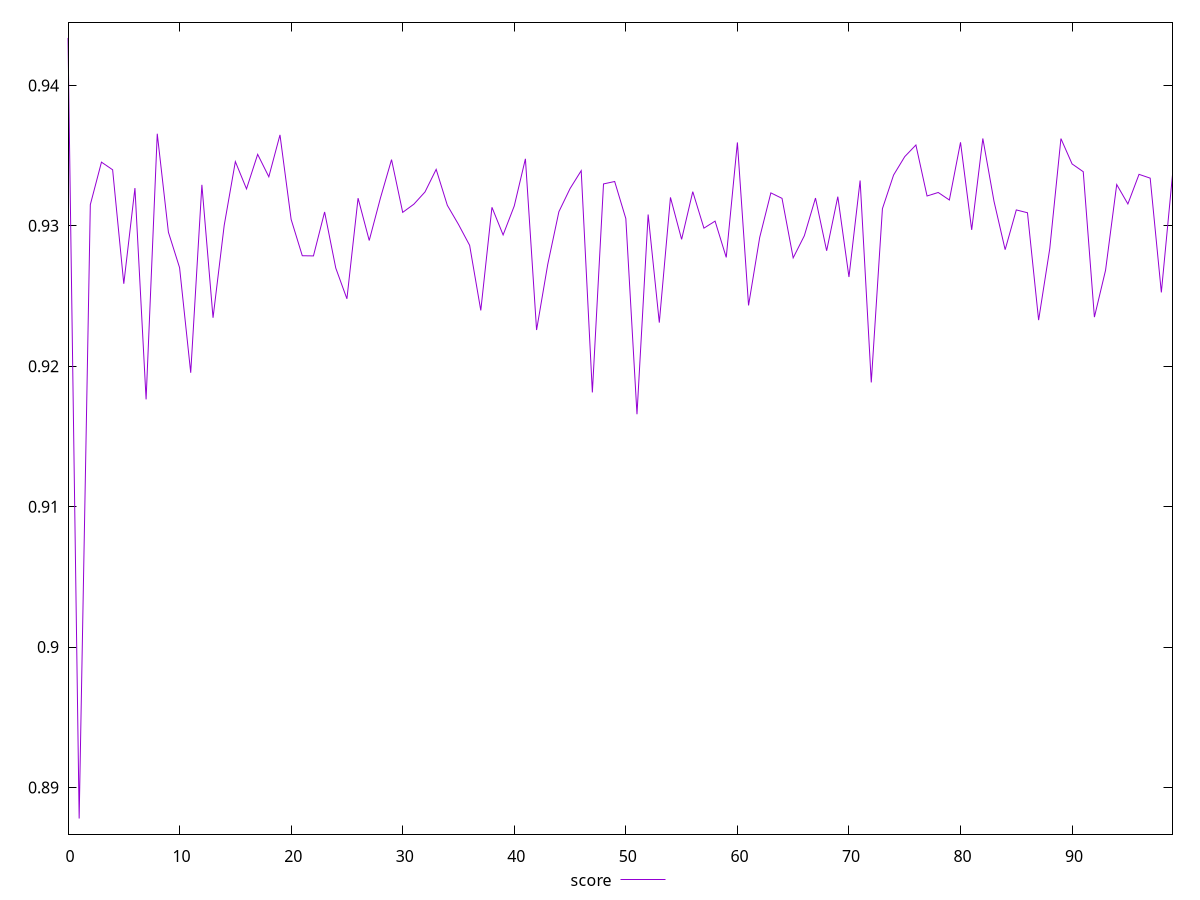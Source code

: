 reset

$score <<EOF
0 0.9433849507342112
1 0.887794084686461
2 0.9315097318070997
3 0.9345372410909456
4 0.9339932757640714
5 0.9258754386837741
6 0.9326905182719956
7 0.9176412070457864
8 0.9365605245969499
9 0.9295477042139112
10 0.927025728438021
11 0.9195394110019939
12 0.9329197142055212
13 0.9234548510348277
14 0.9300321977705055
15 0.9345757421587779
16 0.9326330229343764
17 0.935092796779745
18 0.9334961226008834
19 0.9364783751226367
20 0.9304616032948401
21 0.9278730534146641
22 0.9278595878963424
23 0.9309902174683798
24 0.9269975145231985
25 0.9248052393698956
26 0.931972255748516
27 0.9289580248380063
28 0.931968984765573
29 0.9347168155753545
30 0.9309605665620178
31 0.9315430940732167
32 0.9324152963729657
33 0.9340233463565742
34 0.931464324344706
35 0.9301018297312034
36 0.9286123313160357
37 0.9239776257706952
38 0.9313208923933415
39 0.9293551142217843
40 0.9314178073127436
41 0.9347750172452193
42 0.9225830607086091
43 0.9272529397324422
44 0.9310077854121419
45 0.9326541797158542
46 0.9339304275966679
47 0.9181358625257199
48 0.93298682796484
49 0.9331593298573482
50 0.9305161516626679
51 0.916582253834499
52 0.930807819938902
53 0.9231109793680894
54 0.9320278505380432
55 0.92903819768473
56 0.9324364870879474
57 0.9298380435833563
58 0.9303369998465824
59 0.9277546272278946
60 0.9359393907890996
61 0.924333421956422
62 0.929178393703004
63 0.9323484425140239
64 0.9319586261389757
65 0.9277209342976946
66 0.9292962313823605
67 0.9319787974806844
68 0.9282272054377854
69 0.9320790650116924
70 0.9263584735432289
71 0.9332301050602809
72 0.9188512164550923
73 0.9312239098871209
74 0.933618431303837
75 0.9349292056572613
76 0.9357593951056584
77 0.9321275376795218
78 0.932376709936597
79 0.9318419013530086
80 0.935949970838189
81 0.9297140009629101
82 0.9362215754996124
83 0.9317534737290945
84 0.9283033044460262
85 0.9311350870261441
86 0.9309336556753297
87 0.9232884971728587
88 0.9283810414807017
89 0.9362131296678139
90 0.9344093575540822
91 0.9338562605628371
92 0.9235010299253343
93 0.9268394190550582
94 0.932942991311363
95 0.9315611391627766
96 0.9336690460622832
97 0.9333974395419234
98 0.9252625154853522
99 0.9336292020153333
EOF

set key outside below
set xrange [0:99]
set yrange [0.886682267365506:0.9444967680551662]
set trange [0.886682267365506:0.9444967680551662]
set terminal svg size 640, 500 enhanced background rgb 'white'
set output "reprap/mainthread-work-breakdown/samples/pages+cached/score/values.svg"

plot $score title "score" with line

reset
